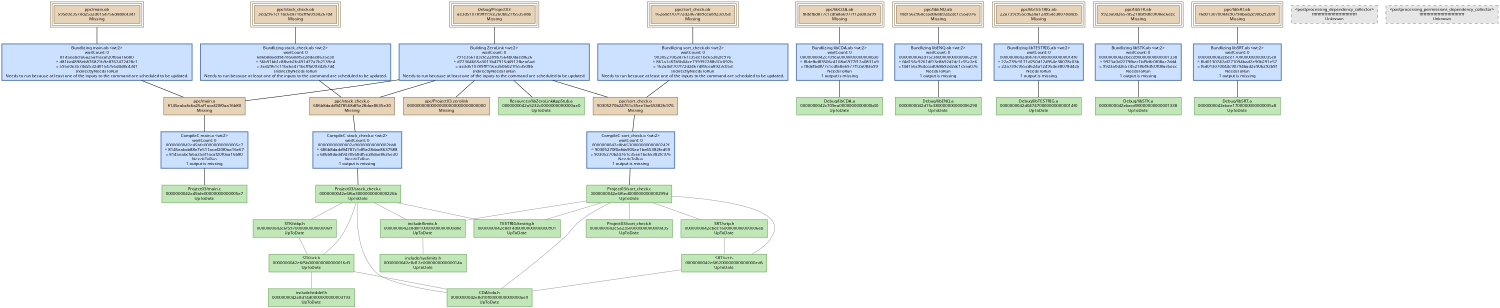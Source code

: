digraph Project03 {
   size = "10.000000,8.500000";
   concentrate = false;

   node [ shape = box, style = filled, color = "0.3 0.5 0.6", fillcolor = "0.3 0.2 0.9", fontname = "Monaco", fontsize = "9" ];
   n00001 [ label = "Debug/Project03\nae3d510789fff19ce260b021f553508b\nMissing", color = "0.1 0.5 0.5", fillcolor = "0.1 0.2 0.9", peripheries = 3 ];
   n00002 [ label = "ppc/main.o\n8145eabcfa6a25af1acaf20f0aa16b80\nMissing", color = "0.1 0.5 0.5", fillcolor = "0.1 0.2 0.9" ];
   n00003 [ label = "Project03/main.c\n0000000042e45bfe00000000000005e7\nUpToDate" ];
   n00004 [ label = "ppc/stack_check.o\n686b8dadd9478568df5e28dae8635e30\nMissing", color = "0.1 0.5 0.5", fillcolor = "0.1 0.2 0.9" ];
   n00005 [ label = "Project03/stack_check.c\n0000000042e6f6a3000000000000226b\nUpToDate" ];
   n00006 [ label = "ppc/sort_check.o\n90305270b24761c35ee1be65382fc976\nMissing", color = "0.1 0.5 0.5", fillcolor = "0.1 0.2 0.9" ];
   n00007 [ label = "Project03/sort_check.c\n0000000042e6f6ed000000000000299d\nUpToDate" ];
   n00008 [ label = "ppc/main.ob\n595e0e3574d2532d0154756d4d8c4341\nMissing", color = "0.1 0.5 0.5", fillcolor = "0.1 0.2 0.9", peripheries = 3 ];
   n00009 [ label = "ppc/stack_check.ob\n3ed2961c11bc6e471bcfffa0934267d4\nMissing", color = "0.1 0.5 0.5", fillcolor = "0.1 0.2 0.9", peripheries = 3 ];
   n00010 [ label = "ppc/sort_check.ob\n162a4ef707f72d2467d89cea8923c05d\nMissing", color = "0.1 0.5 0.5", fillcolor = "0.1 0.2 0.9", peripheries = 3 ];
   n00011 [ label = "Resources/libZeroLinkAppStub.a\n0000000042a5232c0000000000000ae0\nUpToDate" ];
   n00012 [ label = "ppc/libCDA.ab\nf8defbd877c1cdfa8a6977f12a083a99\nMissing", color = "0.1 0.5 0.5", fillcolor = "0.1 0.2 0.9", peripheries = 3 ];
   n00013 [ label = "Debug/libCDA.a\n0000000042c709ea0000000000000b30\nUpToDate" ];
   n00014 [ label = "ppc/libENQ.ab\nf4d156c964ccad068b92d2dc1c55a076\nMissing", color = "0.1 0.5 0.5", fillcolor = "0.1 0.2 0.9", peripheries = 3 ];
   n00015 [ label = "Debug/libENQ.a\n0000000042d15c380000000000006290\nUpToDate" ];
   n00016 [ label = "ppc/libTESTRIG.ab\n22a739c955cd624a124954e38078d4cb\nMissing", color = "0.1 0.5 0.5", fillcolor = "0.1 0.2 0.9", peripheries = 3 ];
   n00017 [ label = "Debug/libTESTRIG.a\n0000000042d0474700000000000014f0\nUpToDate" ];
   n00018 [ label = "ppc/libSTK.ab\n9923a0d265745218bf9dfc0f08ac6eec\nMissing", color = "0.1 0.5 0.5", fillcolor = "0.1 0.2 0.9", peripheries = 3 ];
   n00019 [ label = "Debug/libSTK.a\n0000000042ebecd90000000000001338\nUpToDate" ];
   n00020 [ label = "ppc/libSRT.ab\nf6d013070044c90794bad2e90b292b9f\nMissing", color = "0.1 0.5 0.5", fillcolor = "0.1 0.2 0.9", peripheries = 3 ];
   n00021 [ label = "Debug/libSRT.a\n0000000042ebee1700000000000035c8\nUpToDate" ];
   n00022 [ label = "ppc/Project03.zerolink\n00000000000000000000000000000000\nMissing", color = "0.1 0.5 0.5", fillcolor = "0.1 0.2 0.9" ];
   n00023 [ label = "<postprocessing_dependency_collector>\nffffffffffffffffffffffffffffffff\nUnknown", color = "0.0 0.0 0.5", fillcolor = "0.0 0.0 0.9", style = "filled,dashed" ];
   n00024 [ label = "<postprocessing_permissions_dependency_collector>\nffffffffffffffffffffffffffffffff\nUnknown", color = "0.0 0.0 0.5", fillcolor = "0.0 0.0 0.9", style = "filled,dashed" ];
   n00025 [ label = "include/limits.h\n0000000042e8d0f10000000000000d8e\nUpToDate" ];
   n00026 [ label = "CDA/cda.h\n0000000042e8d10f0000000000000ae9\nUpToDate" ];
   n00027 [ label = "TESTRIG/testrig.h\n0000000042e8d14d0000000000000901\nUpToDate" ];
   n00028 [ label = "STK/stk.h\n0000000042e6f5b000000000000016d3\nUpToDate" ];
   n00029 [ label = "STK/stkp.h\n0000000042e6f59700000000000006ff\nUpToDate" ];
   n00030 [ label = "include/syslimits.h\n0000000042e8d12e000000000000014a\nUpToDate" ];
   n00031 [ label = "include/stddef.h\n0000000042e8d14d0000000000003193\nUpToDate" ];
   n00032 [ label = "SRT/srt.h\n0000000042e6f6200000000000000ed6\nUpToDate" ];
   n00033 [ label = "SRT/srtp.h\n0000000042ebee1600000000000006ab\nUpToDate" ];
   n00034 [ label = "Project03/sort_check.h\n0000000042e5a2350000000000000435\nUpToDate" ];

   node [ shape = box, style = "filled,bold", color = "0.7 0.5 0.7", fillcolor = "0.7 0.2 1.0", fontname = "Monaco", fontsize = "9" ];
   c00001 [ label = "CompileC main.o <wt:2>\nwaitCount: 0\n0000000042e45bfe00000000000005e7\n^ 8145eabcb88e7e511acaf20f0aa16e67\n= 8145eabcfa6a25af1acaf20f0aa16b80\nNeedsToRun\n1 output is missing", color = "0.6 0.5 0.7", fillcolor = "0.6 0.2 1.0" ];
   c00002 [ label = "CompileC stack_check.o <wt:2>\nwaitCount: 0\n00000000000002a90000000000002bb8\n^ 686b8dadd94787c1df5e28dae8637588\n= 686b8dadd9478568df5e28dae8635e30\nNeedsToRun\n1 output is missing", color = "0.6 0.5 0.7", fillcolor = "0.6 0.2 1.0" ];
   c00003 [ label = "CompileC sort_check.o <wt:2>\nwaitCount: 0\n0000000042e8bb53000000000000242f\n^ 90305270f0afda905ee1be65382fed59\n= 90305270b24761c35ee1be65382fc976\nNeedsToRun\n1 output is missing", color = "0.6 0.5 0.7", fillcolor = "0.6 0.2 1.0" ];
   c00004 [ label = "Bundlizing main.ob <wt:2>\nwaitCount: 0\n8145eabcfa6a25af1acaf20f0aa16b80\n^ d81be4898eb876821b9e8762472d28c1\n= 595e0e3574d2532d0154756d4d8c4341\nIndirectlyNeedsToRun\nNeeds to run because at least one of the inputs to the command are scheduled to be updated.", color = "0.6 0.5 0.7", fillcolor = "0.6 0.2 1.0" ];
   c00005 [ label = "Bundlizing stack_check.ob <wt:2>\nwaitCount: 0\n686b8dadd9478568df5e28dae8635e30\n^ 56b91bb1c8fbeb2fc491d77a7b2139e4\n= 3ed2961c11bc6e471bcfffa0934267d4\nIndirectlyNeedsToRun\nNeeds to run because at least one of the inputs to the command are scheduled to be updated.", color = "0.6 0.5 0.7", fillcolor = "0.6 0.2 1.0" ];
   c00006 [ label = "Bundlizing sort_check.ob <wt:2>\nwaitCount: 0\n90305270b24761c35ee1be65382fc976\n^ 861a1c87b5b04ce73939228fb10c092b\n= 162a4ef707f72d2467d89cea8923c05d\nIndirectlyNeedsToRun\nNeeds to run because at least one of the inputs to the command are scheduled to be updated.", color = "0.6 0.5 0.7", fillcolor = "0.6 0.2 1.0" ];
   c00007 [ label = "Building ZeroLink <wt:2>\nwaitCount: 0\n791e3561d3cfe2289b7564b0daedf626\n^ d72364665a3013b47915d4912fbea6ad\n= ae3d510789fff19ce260b021f553508b\nIndirectlyNeedsToRun\nNeeds to run because at least one of the inputs to the command are scheduled to be updated.", color = "0.6 0.5 0.7", fillcolor = "0.6 0.2 1.0" ];
   c00008 [ label = "Bundlizing libCDA.ab <wt:2>\nwaitCount: 0\n0000000042c709ea0000000000000b30\n^ f8defbd83506c4108a6977f12a0831a9\n= f8defbd877c1cdfa8a6977f12a083a99\nNeedsToRun\n1 output is missing", color = "0.6 0.5 0.7", fillcolor = "0.6 0.2 1.0" ];
   c00009 [ label = "Bundlizing libENQ.ab <wt:2>\nwaitCount: 0\n0000000042d15c380000000000006290\n^ f4d156c9261df13e8b92d2dc1c55c2e6\n= f4d156c964ccad068b92d2dc1c55a076\nNeedsToRun\n1 output is missing", color = "0.6 0.5 0.7", fillcolor = "0.6 0.2 1.0" ];
   c00010 [ label = "Bundlizing libTESTRIG.ab <wt:2>\nwaitCount: 0\n0000000042d0474700000000000014f0\n^ 22a739c9171d250d124954e38078c03b\n= 22a739c955cd624a124954e38078d4cb\nNeedsToRun\n1 output is missing", color = "0.6 0.5 0.7", fillcolor = "0.6 0.2 1.0" ];
   c00011 [ label = "Bundlizing libSTK.ab <wt:2>\nwaitCount: 0\n0000000042ebecd90000000000001338\n^ 9923a0d2279fbec1bf9dfc0f08ac7dd4\n= 9923a0d265745218bf9dfc0f08ac6eec\nNeedsToRun\n1 output is missing", color = "0.6 0.5 0.7", fillcolor = "0.6 0.2 1.0" ];
   c00012 [ label = "Bundlizing libSRT.ab <wt:2>\nwaitCount: 0\n0000000042ebee1700000000000035c8\n^ f6d0130742af271094bad2e90b291e57\n= f6d013070044c90794bad2e90b292b9f\nNeedsToRun\n1 output is missing", color = "0.6 0.5 0.7", fillcolor = "0.6 0.2 1.0" ];

   edge [ style = solid, color = black, arrowhead = none, arrowtail = normal ];
   n00001 -> { c00007 };
   n00002 -> { c00001 };
   n00004 -> { c00002 };
   n00006 -> { c00003 };
   n00008 -> { c00004 };
   n00009 -> { c00005 };
   n00010 -> { c00006 };
   n00012 -> { c00008 };
   n00014 -> { c00009 };
   n00016 -> { c00010 };
   n00018 -> { c00011 };
   n00020 -> { c00012 };
   c00001 -> { n00003 };
   c00002 -> { n00005 };
   c00003 -> { n00007 };
   c00004 -> { n00002 };
   c00005 -> { n00004 };
   c00006 -> { n00006 };
   c00007 -> { n00002 n00004 n00006 n00011 n00022 };
   c00008 -> { n00013 };
   c00009 -> { n00015 };
   c00010 -> { n00017 };
   c00011 -> { n00019 };
   c00012 -> { n00021 };

   edge [ style = solid, color = gray60, arrowhead = none, arrowtail = normal ];
   n00005 -> { n00025 n00026 n00027 n00028 n00029 };
   n00007 -> { n00025 n00026 n00027 n00032 n00033 n00034 };
   n00025 -> { n00030 };
   n00028 -> { n00031 n00026 };
   n00029 -> { n00028 };
   n00032 -> { n00026 };
   n00033 -> { n00032 };
}
